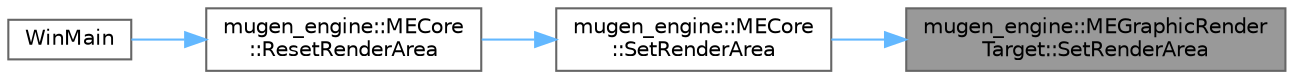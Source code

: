 digraph "mugen_engine::MEGraphicRenderTarget::SetRenderArea"
{
 // LATEX_PDF_SIZE
  bgcolor="transparent";
  edge [fontname=Helvetica,fontsize=10,labelfontname=Helvetica,labelfontsize=10];
  node [fontname=Helvetica,fontsize=10,shape=box,height=0.2,width=0.4];
  rankdir="RL";
  Node1 [id="Node000001",label="mugen_engine::MEGraphicRender\lTarget::SetRenderArea",height=0.2,width=0.4,color="gray40", fillcolor="grey60", style="filled", fontcolor="black",tooltip="描画可能な範囲を設定する"];
  Node1 -> Node2 [id="edge4_Node000001_Node000002",dir="back",color="steelblue1",style="solid",tooltip=" "];
  Node2 [id="Node000002",label="mugen_engine::MECore\l::SetRenderArea",height=0.2,width=0.4,color="grey40", fillcolor="white", style="filled",URL="$classmugen__engine_1_1_m_e_core.html#aec3792ccd97597895bba67cc9f5d0d40",tooltip="描画可能な範囲を設定する"];
  Node2 -> Node3 [id="edge5_Node000002_Node000003",dir="back",color="steelblue1",style="solid",tooltip=" "];
  Node3 [id="Node000003",label="mugen_engine::MECore\l::ResetRenderArea",height=0.2,width=0.4,color="grey40", fillcolor="white", style="filled",URL="$classmugen__engine_1_1_m_e_core.html#aef074df0952ec0eedb4c8f7d86028ecf",tooltip="描画可能な範囲を画面全体に設定する"];
  Node3 -> Node4 [id="edge6_Node000003_Node000004",dir="back",color="steelblue1",style="solid",tooltip=" "];
  Node4 [id="Node000004",label="WinMain",height=0.2,width=0.4,color="grey40", fillcolor="white", style="filled",URL="$main_8cpp.html#aa9f5bde5a38da1ef0ae63e9a5a567411",tooltip=" "];
}
